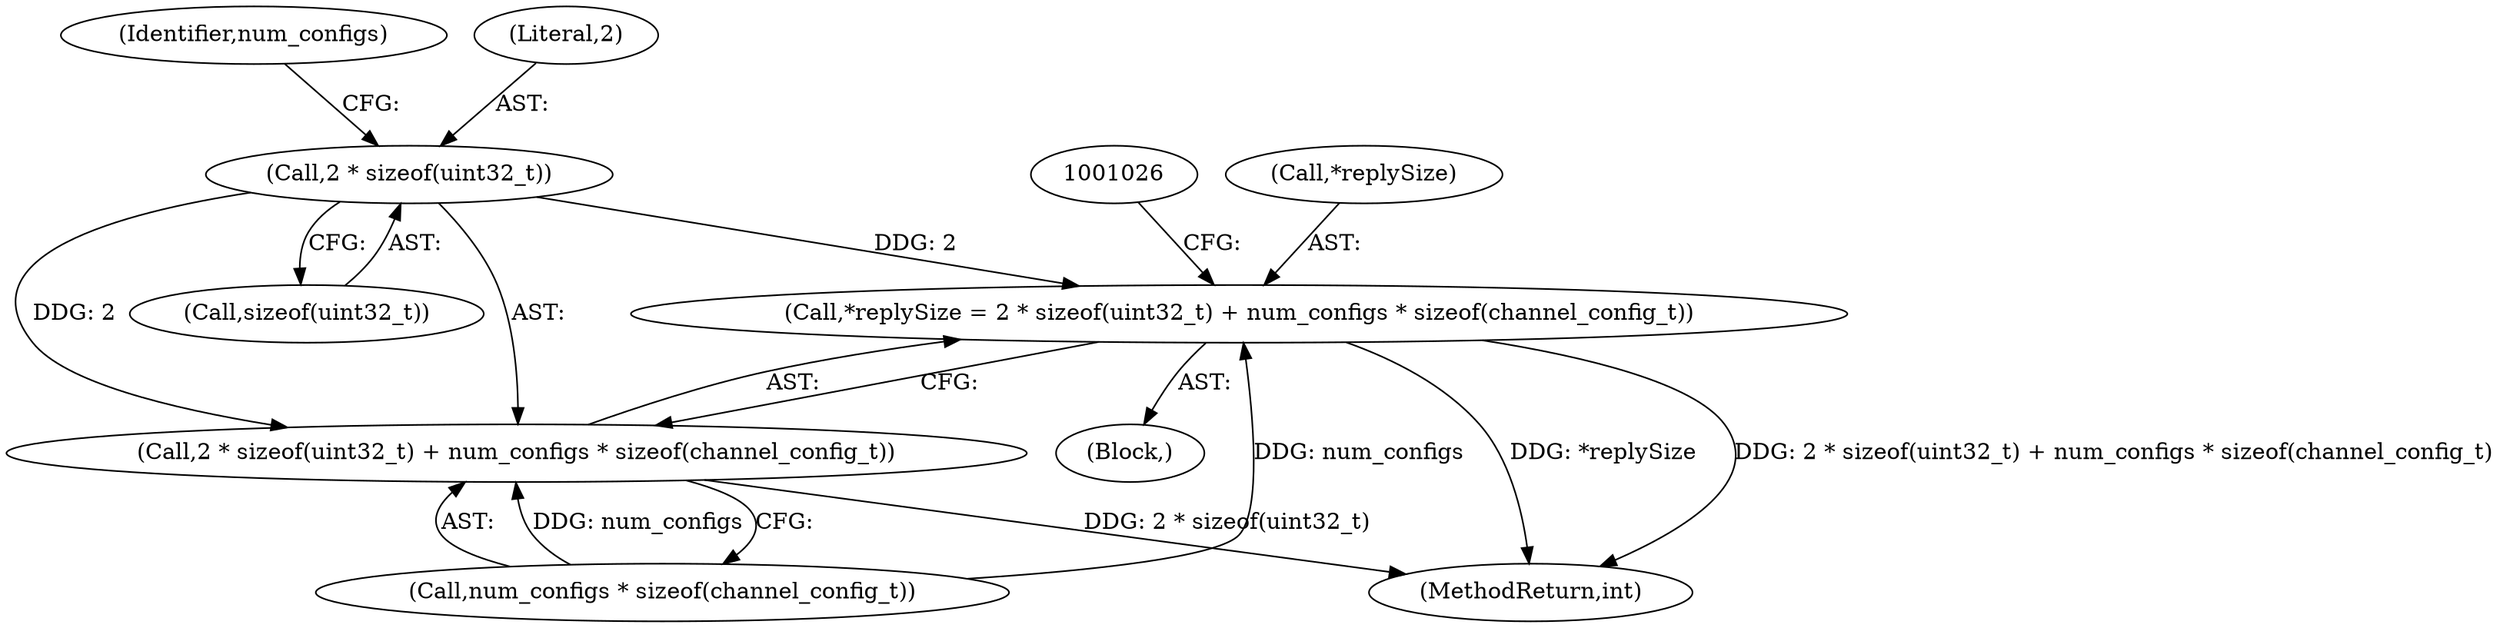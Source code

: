 digraph "0_Android_aeea52da00d210587fb3ed895de3d5f2e0264c88_9@API" {
"1001014" [label="(Call,2 * sizeof(uint32_t))"];
"1001010" [label="(Call,*replySize = 2 * sizeof(uint32_t) + num_configs * sizeof(channel_config_t))"];
"1001013" [label="(Call,2 * sizeof(uint32_t) + num_configs * sizeof(channel_config_t))"];
"1001016" [label="(Call,sizeof(uint32_t))"];
"1001019" [label="(Identifier,num_configs)"];
"1001015" [label="(Literal,2)"];
"1001013" [label="(Call,2 * sizeof(uint32_t) + num_configs * sizeof(channel_config_t))"];
"1001014" [label="(Call,2 * sizeof(uint32_t))"];
"1000865" [label="(Block,)"];
"1001010" [label="(Call,*replySize = 2 * sizeof(uint32_t) + num_configs * sizeof(channel_config_t))"];
"1001018" [label="(Call,num_configs * sizeof(channel_config_t))"];
"1001011" [label="(Call,*replySize)"];
"1001318" [label="(MethodReturn,int)"];
"1001014" -> "1001013"  [label="AST: "];
"1001014" -> "1001016"  [label="CFG: "];
"1001015" -> "1001014"  [label="AST: "];
"1001016" -> "1001014"  [label="AST: "];
"1001019" -> "1001014"  [label="CFG: "];
"1001014" -> "1001010"  [label="DDG: 2"];
"1001014" -> "1001013"  [label="DDG: 2"];
"1001010" -> "1000865"  [label="AST: "];
"1001010" -> "1001013"  [label="CFG: "];
"1001011" -> "1001010"  [label="AST: "];
"1001013" -> "1001010"  [label="AST: "];
"1001026" -> "1001010"  [label="CFG: "];
"1001010" -> "1001318"  [label="DDG: 2 * sizeof(uint32_t) + num_configs * sizeof(channel_config_t)"];
"1001010" -> "1001318"  [label="DDG: *replySize"];
"1001018" -> "1001010"  [label="DDG: num_configs"];
"1001013" -> "1001018"  [label="CFG: "];
"1001018" -> "1001013"  [label="AST: "];
"1001013" -> "1001318"  [label="DDG: 2 * sizeof(uint32_t)"];
"1001018" -> "1001013"  [label="DDG: num_configs"];
}
